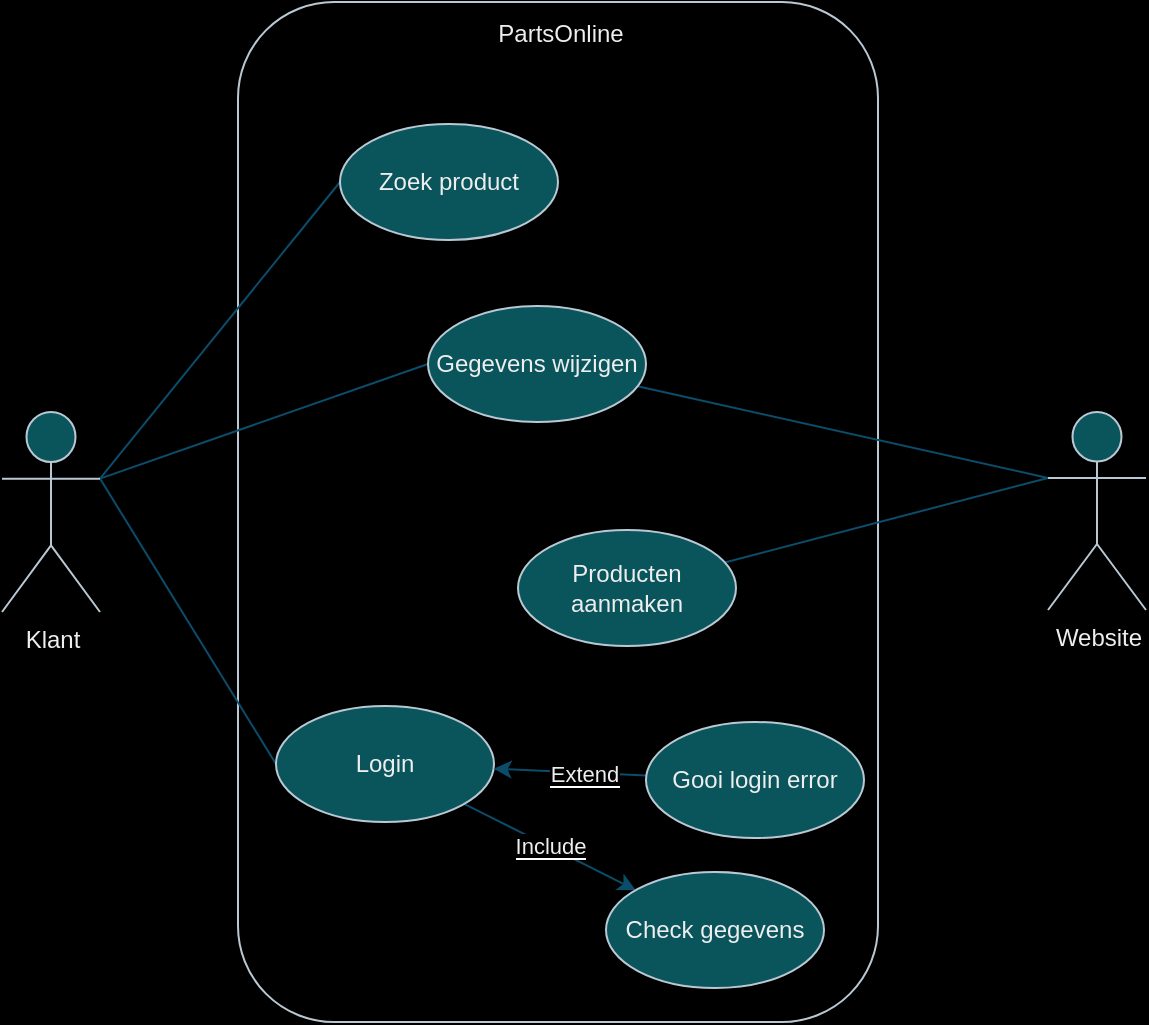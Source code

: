 <mxfile version="21.6.2" type="device">
  <diagram name="Page-1" id="SfdXBZDAvlkwOFS5Q20z">
    <mxGraphModel dx="1050" dy="549" grid="0" gridSize="10" guides="1" tooltips="1" connect="1" arrows="1" fold="1" page="1" pageScale="1" pageWidth="850" pageHeight="1100" background="#000000" math="0" shadow="0">
      <root>
        <mxCell id="0" />
        <mxCell id="1" parent="0" />
        <mxCell id="EWjjZQyt39fmlyx9WN4a-3" value="" style="rounded=1;whiteSpace=wrap;html=1;strokeColor=#BAC8D3;fontColor=#EEEEEE;fillColor=#000000;labelBackgroundColor=none;" vertex="1" parent="1">
          <mxGeometry x="265" y="110" width="320" height="510" as="geometry" />
        </mxCell>
        <mxCell id="EWjjZQyt39fmlyx9WN4a-20" style="rounded=1;orthogonalLoop=1;jettySize=auto;html=1;exitX=1;exitY=0.333;exitDx=0;exitDy=0;exitPerimeter=0;entryX=0;entryY=0.5;entryDx=0;entryDy=0;strokeColor=#0B4D6A;endArrow=none;endFill=0;" edge="1" parent="1" source="EWjjZQyt39fmlyx9WN4a-4" target="EWjjZQyt39fmlyx9WN4a-6">
          <mxGeometry relative="1" as="geometry" />
        </mxCell>
        <mxCell id="EWjjZQyt39fmlyx9WN4a-22" style="rounded=1;orthogonalLoop=1;jettySize=auto;html=1;exitX=1;exitY=0.333;exitDx=0;exitDy=0;exitPerimeter=0;entryX=0;entryY=0.5;entryDx=0;entryDy=0;strokeColor=#0B4D6A;endArrow=none;endFill=0;" edge="1" parent="1" source="EWjjZQyt39fmlyx9WN4a-4" target="EWjjZQyt39fmlyx9WN4a-21">
          <mxGeometry relative="1" as="geometry" />
        </mxCell>
        <mxCell id="EWjjZQyt39fmlyx9WN4a-27" style="rounded=1;orthogonalLoop=1;jettySize=auto;html=1;entryX=0;entryY=0.5;entryDx=0;entryDy=0;strokeColor=#0B4D6A;exitX=1;exitY=0.333;exitDx=0;exitDy=0;exitPerimeter=0;endArrow=none;endFill=0;" edge="1" parent="1" source="EWjjZQyt39fmlyx9WN4a-4" target="EWjjZQyt39fmlyx9WN4a-26">
          <mxGeometry relative="1" as="geometry" />
        </mxCell>
        <mxCell id="EWjjZQyt39fmlyx9WN4a-4" value="Klant" style="shape=umlActor;verticalLabelPosition=bottom;verticalAlign=top;html=1;outlineConnect=0;strokeColor=#BAC8D3;fontColor=#EEEEEE;fillColor=#09555B;rounded=1;" vertex="1" parent="1">
          <mxGeometry x="147" y="315" width="49" height="100" as="geometry" />
        </mxCell>
        <mxCell id="EWjjZQyt39fmlyx9WN4a-25" style="rounded=1;orthogonalLoop=1;jettySize=auto;html=1;strokeColor=#0B4D6A;endArrow=none;endFill=0;exitX=0;exitY=0.333;exitDx=0;exitDy=0;exitPerimeter=0;" edge="1" parent="1" source="EWjjZQyt39fmlyx9WN4a-5" target="EWjjZQyt39fmlyx9WN4a-24">
          <mxGeometry relative="1" as="geometry" />
        </mxCell>
        <mxCell id="EWjjZQyt39fmlyx9WN4a-28" style="rounded=1;orthogonalLoop=1;jettySize=auto;html=1;exitX=0;exitY=0.333;exitDx=0;exitDy=0;exitPerimeter=0;strokeColor=#0B4D6A;endArrow=none;endFill=0;" edge="1" parent="1" source="EWjjZQyt39fmlyx9WN4a-5" target="EWjjZQyt39fmlyx9WN4a-26">
          <mxGeometry relative="1" as="geometry" />
        </mxCell>
        <mxCell id="EWjjZQyt39fmlyx9WN4a-5" value="Website" style="shape=umlActor;verticalLabelPosition=bottom;verticalAlign=top;html=1;outlineConnect=0;strokeColor=#BAC8D3;fontColor=#EEEEEE;fillColor=#09555B;rounded=1;" vertex="1" parent="1">
          <mxGeometry x="670" y="315" width="49" height="99" as="geometry" />
        </mxCell>
        <mxCell id="EWjjZQyt39fmlyx9WN4a-14" style="rounded=1;orthogonalLoop=1;jettySize=auto;html=1;strokeColor=#0B4D6A;" edge="1" parent="1" source="EWjjZQyt39fmlyx9WN4a-6" target="EWjjZQyt39fmlyx9WN4a-12">
          <mxGeometry relative="1" as="geometry" />
        </mxCell>
        <mxCell id="EWjjZQyt39fmlyx9WN4a-18" value="&lt;span style=&quot;background-color: rgb(0, 0, 0);&quot;&gt;Include&lt;/span&gt;" style="edgeLabel;html=1;align=center;verticalAlign=middle;resizable=0;points=[];fontColor=#EEEEEE;rounded=1;" vertex="1" connectable="0" parent="EWjjZQyt39fmlyx9WN4a-14">
          <mxGeometry x="-0.016" y="1" relative="1" as="geometry">
            <mxPoint as="offset" />
          </mxGeometry>
        </mxCell>
        <mxCell id="EWjjZQyt39fmlyx9WN4a-6" value="Login" style="ellipse;whiteSpace=wrap;html=1;strokeColor=#BAC8D3;fontColor=#EEEEEE;fillColor=#09555B;rounded=1;" vertex="1" parent="1">
          <mxGeometry x="284" y="462" width="109" height="58" as="geometry" />
        </mxCell>
        <mxCell id="EWjjZQyt39fmlyx9WN4a-7" value="PartsOnline" style="text;html=1;align=center;verticalAlign=middle;resizable=0;points=[];autosize=1;strokeColor=none;fillColor=none;fontColor=#EEEEEE;rounded=1;" vertex="1" parent="1">
          <mxGeometry x="385" y="113" width="81" height="26" as="geometry" />
        </mxCell>
        <mxCell id="EWjjZQyt39fmlyx9WN4a-12" value="Check gegevens" style="ellipse;whiteSpace=wrap;html=1;strokeColor=#BAC8D3;fontColor=#EEEEEE;fillColor=#09555B;rounded=1;" vertex="1" parent="1">
          <mxGeometry x="449" y="545" width="109" height="58" as="geometry" />
        </mxCell>
        <mxCell id="EWjjZQyt39fmlyx9WN4a-15" style="rounded=1;orthogonalLoop=1;jettySize=auto;html=1;strokeColor=#0B4D6A;" edge="1" parent="1" source="EWjjZQyt39fmlyx9WN4a-13" target="EWjjZQyt39fmlyx9WN4a-6">
          <mxGeometry relative="1" as="geometry" />
        </mxCell>
        <mxCell id="EWjjZQyt39fmlyx9WN4a-19" value="&lt;span style=&quot;background-color: rgb(0, 0, 0);&quot;&gt;Extend&lt;/span&gt;" style="edgeLabel;html=1;align=center;verticalAlign=middle;resizable=0;points=[];fontColor=#EEEEEE;rounded=1;" vertex="1" connectable="0" parent="EWjjZQyt39fmlyx9WN4a-15">
          <mxGeometry x="-0.181" relative="1" as="geometry">
            <mxPoint as="offset" />
          </mxGeometry>
        </mxCell>
        <mxCell id="EWjjZQyt39fmlyx9WN4a-13" value="Gooi login error" style="ellipse;whiteSpace=wrap;html=1;strokeColor=#BAC8D3;fontColor=#EEEEEE;fillColor=#09555B;rounded=1;" vertex="1" parent="1">
          <mxGeometry x="469" y="470" width="109" height="58" as="geometry" />
        </mxCell>
        <mxCell id="EWjjZQyt39fmlyx9WN4a-21" value="Zoek product" style="ellipse;whiteSpace=wrap;html=1;strokeColor=#BAC8D3;fontColor=#EEEEEE;fillColor=#09555B;rounded=1;" vertex="1" parent="1">
          <mxGeometry x="316" y="171" width="109" height="58" as="geometry" />
        </mxCell>
        <mxCell id="EWjjZQyt39fmlyx9WN4a-24" value="Producten aanmaken" style="ellipse;whiteSpace=wrap;html=1;strokeColor=#BAC8D3;fontColor=#EEEEEE;fillColor=#09555B;rounded=1;" vertex="1" parent="1">
          <mxGeometry x="405" y="374" width="109" height="58" as="geometry" />
        </mxCell>
        <mxCell id="EWjjZQyt39fmlyx9WN4a-26" value="Gegevens wijzigen" style="ellipse;whiteSpace=wrap;html=1;strokeColor=#BAC8D3;fontColor=#EEEEEE;fillColor=#09555B;rounded=1;" vertex="1" parent="1">
          <mxGeometry x="360" y="262" width="109" height="58" as="geometry" />
        </mxCell>
      </root>
    </mxGraphModel>
  </diagram>
</mxfile>
